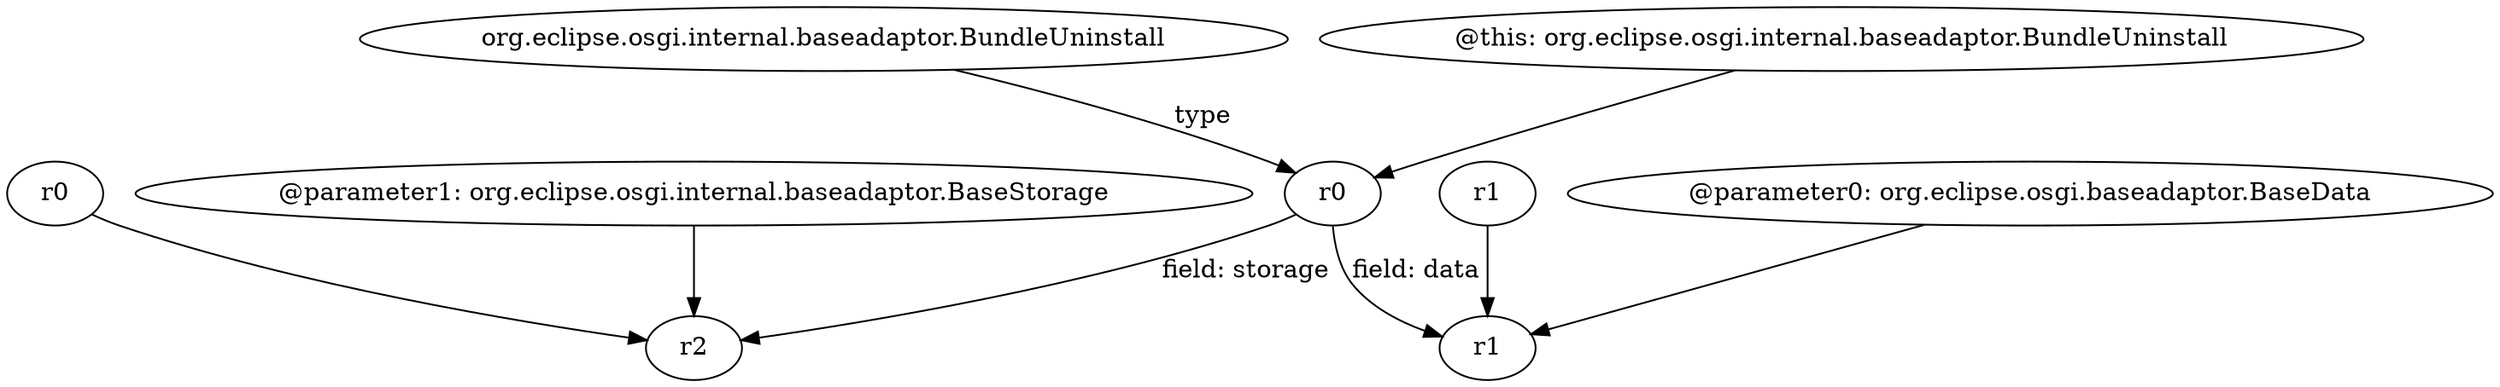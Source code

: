 digraph g {
0[label="r1"]
1[label="r1"]
0->1[label=""]
2[label="org.eclipse.osgi.internal.baseadaptor.BundleUninstall"]
3[label="r0"]
2->3[label="type"]
4[label="r0"]
5[label="r2"]
4->5[label=""]
6[label="@parameter0: org.eclipse.osgi.baseadaptor.BaseData"]
6->1[label=""]
7[label="@this: org.eclipse.osgi.internal.baseadaptor.BundleUninstall"]
7->3[label=""]
8[label="@parameter1: org.eclipse.osgi.internal.baseadaptor.BaseStorage"]
8->5[label=""]
3->5[label="field: storage"]
3->1[label="field: data"]
}